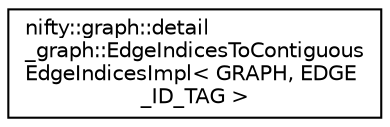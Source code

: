 digraph "Graphical Class Hierarchy"
{
  edge [fontname="Helvetica",fontsize="10",labelfontname="Helvetica",labelfontsize="10"];
  node [fontname="Helvetica",fontsize="10",shape=record];
  rankdir="LR";
  Node1 [label="nifty::graph::detail\l_graph::EdgeIndicesToContiguous\lEdgeIndicesImpl\< GRAPH, EDGE\l_ID_TAG \>",height=0.2,width=0.4,color="black", fillcolor="white", style="filled",URL="$classnifty_1_1graph_1_1detail__graph_1_1EdgeIndicesToContiguousEdgeIndicesImpl.html"];
}
